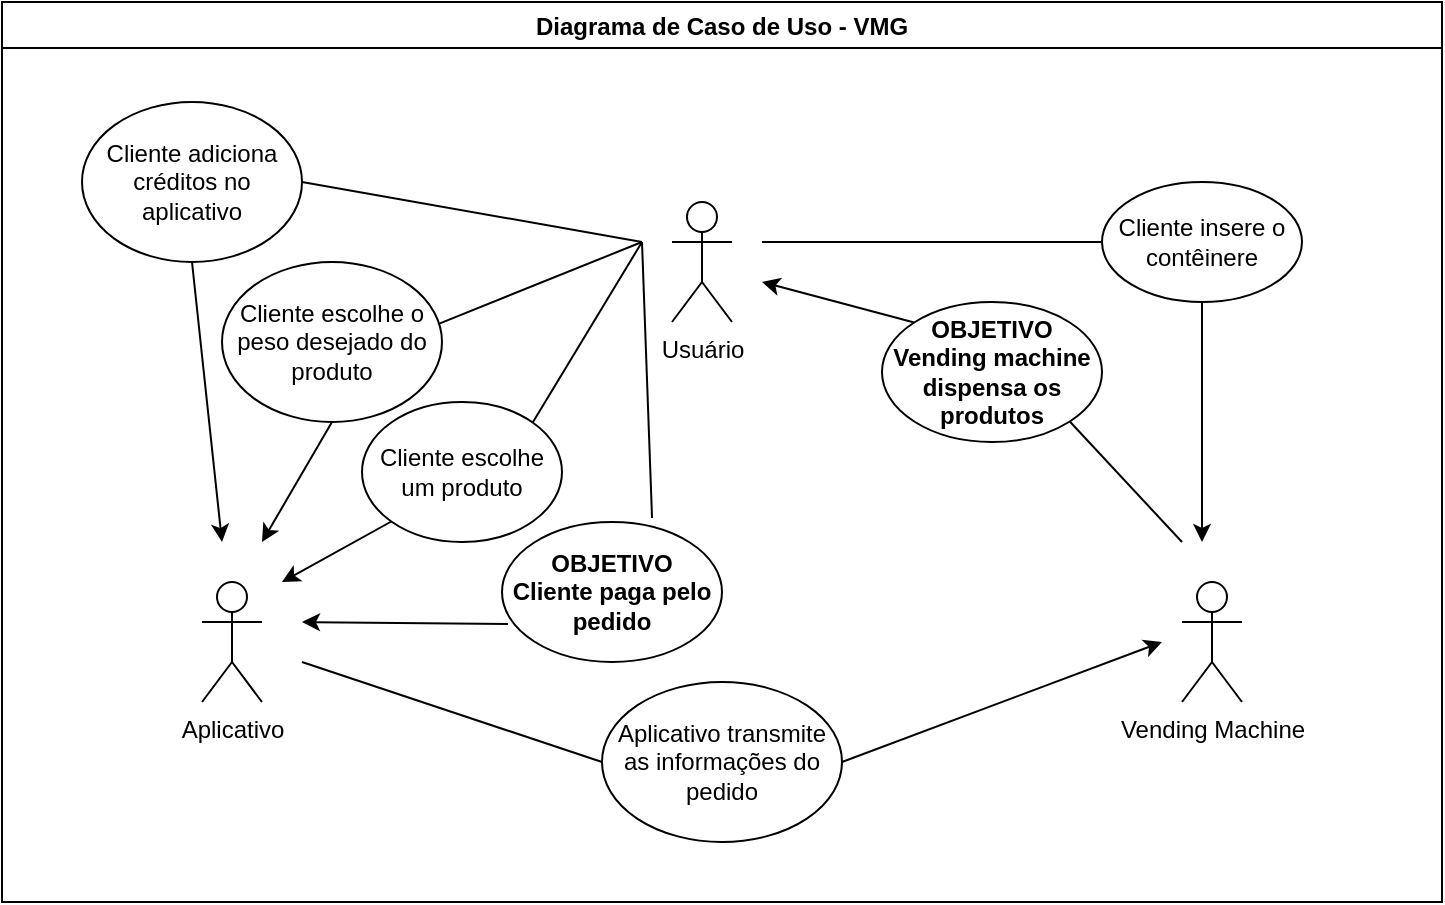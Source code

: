<mxfile version="17.4.2" type="device"><diagram id="5V0sWzAT60UkmeUji1cu" name="Page-1"><mxGraphModel dx="1102" dy="1615" grid="1" gridSize="10" guides="1" tooltips="1" connect="1" arrows="1" fold="1" page="1" pageScale="1" pageWidth="700" pageHeight="750" background="#ffffff" math="0" shadow="0"><root><mxCell id="0"/><mxCell id="1" parent="0"/><mxCell id="yiroBoqbVVxuQGk2BWmE-1" value="Usuário" style="shape=umlActor;verticalLabelPosition=bottom;verticalAlign=top;html=1;outlineConnect=0;" vertex="1" parent="1"><mxGeometry x="335" y="70" width="30" height="60" as="geometry"/></mxCell><mxCell id="yiroBoqbVVxuQGk2BWmE-2" value="Vending Machine" style="shape=umlActor;verticalLabelPosition=bottom;verticalAlign=top;html=1;outlineConnect=0;" vertex="1" parent="1"><mxGeometry x="590" y="260" width="30" height="60" as="geometry"/></mxCell><mxCell id="yiroBoqbVVxuQGk2BWmE-3" value="Aplicativo" style="shape=umlActor;verticalLabelPosition=bottom;verticalAlign=top;html=1;outlineConnect=0;" vertex="1" parent="1"><mxGeometry x="100" y="260" width="30" height="60" as="geometry"/></mxCell><mxCell id="yiroBoqbVVxuQGk2BWmE-4" value="Cliente escolhe um produto" style="ellipse;whiteSpace=wrap;html=1;" vertex="1" parent="1"><mxGeometry x="180" y="170" width="100" height="70" as="geometry"/></mxCell><mxCell id="yiroBoqbVVxuQGk2BWmE-5" value="" style="endArrow=none;html=1;rounded=0;exitX=1;exitY=0;exitDx=0;exitDy=0;" edge="1" parent="1" source="yiroBoqbVVxuQGk2BWmE-4"><mxGeometry width="50" height="50" relative="1" as="geometry"><mxPoint x="410" y="410" as="sourcePoint"/><mxPoint x="320" y="90" as="targetPoint"/></mxGeometry></mxCell><mxCell id="yiroBoqbVVxuQGk2BWmE-6" value="" style="endArrow=classic;html=1;rounded=0;exitX=0;exitY=1;exitDx=0;exitDy=0;" edge="1" parent="1" source="yiroBoqbVVxuQGk2BWmE-4"><mxGeometry width="50" height="50" relative="1" as="geometry"><mxPoint x="410" y="410" as="sourcePoint"/><mxPoint x="140" y="260" as="targetPoint"/></mxGeometry></mxCell><mxCell id="yiroBoqbVVxuQGk2BWmE-7" value="Cliente escolhe o peso desejado do produto" style="ellipse;whiteSpace=wrap;html=1;" vertex="1" parent="1"><mxGeometry x="110" y="100" width="110" height="80" as="geometry"/></mxCell><mxCell id="yiroBoqbVVxuQGk2BWmE-8" value="" style="endArrow=none;html=1;rounded=0;exitX=0.982;exitY=0.388;exitDx=0;exitDy=0;exitPerimeter=0;" edge="1" parent="1" source="yiroBoqbVVxuQGk2BWmE-7"><mxGeometry width="50" height="50" relative="1" as="geometry"><mxPoint x="340" y="340" as="sourcePoint"/><mxPoint x="320" y="90" as="targetPoint"/></mxGeometry></mxCell><mxCell id="yiroBoqbVVxuQGk2BWmE-9" value="" style="endArrow=classic;html=1;rounded=0;exitX=0.5;exitY=1;exitDx=0;exitDy=0;" edge="1" parent="1" source="yiroBoqbVVxuQGk2BWmE-7"><mxGeometry width="50" height="50" relative="1" as="geometry"><mxPoint x="340" y="340" as="sourcePoint"/><mxPoint x="130" y="240" as="targetPoint"/></mxGeometry></mxCell><mxCell id="yiroBoqbVVxuQGk2BWmE-10" value="&lt;b&gt;OBJETIVO&lt;br&gt;Cliente paga pelo pedido&lt;/b&gt;" style="ellipse;whiteSpace=wrap;html=1;" vertex="1" parent="1"><mxGeometry x="250" y="230" width="110" height="70" as="geometry"/></mxCell><mxCell id="yiroBoqbVVxuQGk2BWmE-12" value="" style="endArrow=none;html=1;rounded=0;exitX=0.682;exitY=-0.029;exitDx=0;exitDy=0;exitPerimeter=0;" edge="1" parent="1" source="yiroBoqbVVxuQGk2BWmE-10"><mxGeometry width="50" height="50" relative="1" as="geometry"><mxPoint x="265.355" y="170.251" as="sourcePoint"/><mxPoint x="320" y="90" as="targetPoint"/></mxGeometry></mxCell><mxCell id="yiroBoqbVVxuQGk2BWmE-13" value="" style="endArrow=classic;html=1;rounded=0;exitX=0.027;exitY=0.729;exitDx=0;exitDy=0;exitPerimeter=0;" edge="1" parent="1" source="yiroBoqbVVxuQGk2BWmE-10"><mxGeometry width="50" height="50" relative="1" as="geometry"><mxPoint x="194.645" y="219.749" as="sourcePoint"/><mxPoint x="150" y="280" as="targetPoint"/></mxGeometry></mxCell><mxCell id="yiroBoqbVVxuQGk2BWmE-14" value="Cliente insere o contêinere" style="ellipse;whiteSpace=wrap;html=1;" vertex="1" parent="1"><mxGeometry x="550" y="60" width="100" height="60" as="geometry"/></mxCell><mxCell id="yiroBoqbVVxuQGk2BWmE-15" value="" style="endArrow=none;html=1;rounded=0;exitX=0;exitY=0.5;exitDx=0;exitDy=0;" edge="1" parent="1" source="yiroBoqbVVxuQGk2BWmE-14"><mxGeometry width="50" height="50" relative="1" as="geometry"><mxPoint x="265.355" y="170.251" as="sourcePoint"/><mxPoint x="380" y="90" as="targetPoint"/></mxGeometry></mxCell><mxCell id="yiroBoqbVVxuQGk2BWmE-16" value="" style="endArrow=classic;html=1;rounded=0;exitX=0.5;exitY=1;exitDx=0;exitDy=0;" edge="1" parent="1" source="yiroBoqbVVxuQGk2BWmE-14"><mxGeometry width="50" height="50" relative="1" as="geometry"><mxPoint x="500" y="191.03" as="sourcePoint"/><mxPoint x="600" y="240" as="targetPoint"/></mxGeometry></mxCell><mxCell id="yiroBoqbVVxuQGk2BWmE-17" value="&lt;b&gt;OBJETIVO&lt;br&gt;Vending machine dispensa os produtos&lt;/b&gt;" style="ellipse;whiteSpace=wrap;html=1;" vertex="1" parent="1"><mxGeometry x="440" y="120" width="110" height="70" as="geometry"/></mxCell><mxCell id="yiroBoqbVVxuQGk2BWmE-18" value="" style="endArrow=none;html=1;rounded=0;entryX=1;entryY=1;entryDx=0;entryDy=0;" edge="1" parent="1" target="yiroBoqbVVxuQGk2BWmE-17"><mxGeometry width="50" height="50" relative="1" as="geometry"><mxPoint x="590" y="240" as="sourcePoint"/><mxPoint x="390" y="100" as="targetPoint"/></mxGeometry></mxCell><mxCell id="yiroBoqbVVxuQGk2BWmE-19" value="" style="endArrow=classic;html=1;rounded=0;exitX=0;exitY=0;exitDx=0;exitDy=0;" edge="1" parent="1" source="yiroBoqbVVxuQGk2BWmE-17"><mxGeometry width="50" height="50" relative="1" as="geometry"><mxPoint x="610" y="130" as="sourcePoint"/><mxPoint x="380" y="110" as="targetPoint"/></mxGeometry></mxCell><mxCell id="yiroBoqbVVxuQGk2BWmE-20" value="Aplicativo transmite as informações do pedido" style="ellipse;whiteSpace=wrap;html=1;" vertex="1" parent="1"><mxGeometry x="300" y="310" width="120" height="80" as="geometry"/></mxCell><mxCell id="yiroBoqbVVxuQGk2BWmE-21" value="" style="endArrow=none;html=1;rounded=0;exitX=0;exitY=0.5;exitDx=0;exitDy=0;" edge="1" parent="1" source="yiroBoqbVVxuQGk2BWmE-20"><mxGeometry width="50" height="50" relative="1" as="geometry"><mxPoint x="325.02" y="217.97" as="sourcePoint"/><mxPoint x="150" y="300" as="targetPoint"/></mxGeometry></mxCell><mxCell id="yiroBoqbVVxuQGk2BWmE-22" value="" style="endArrow=classic;html=1;rounded=0;exitX=1;exitY=0.5;exitDx=0;exitDy=0;" edge="1" parent="1" source="yiroBoqbVVxuQGk2BWmE-20"><mxGeometry width="50" height="50" relative="1" as="geometry"><mxPoint x="252.97" y="271.03" as="sourcePoint"/><mxPoint x="580" y="290" as="targetPoint"/></mxGeometry></mxCell><mxCell id="yiroBoqbVVxuQGk2BWmE-23" value="Cliente adiciona créditos no aplicativo" style="ellipse;whiteSpace=wrap;html=1;" vertex="1" parent="1"><mxGeometry x="40" y="20" width="110" height="80" as="geometry"/></mxCell><mxCell id="yiroBoqbVVxuQGk2BWmE-24" value="" style="endArrow=none;html=1;rounded=0;exitX=1;exitY=0.5;exitDx=0;exitDy=0;" edge="1" parent="1" source="yiroBoqbVVxuQGk2BWmE-23"><mxGeometry width="50" height="50" relative="1" as="geometry"><mxPoint x="228.02" y="141.04" as="sourcePoint"/><mxPoint x="320" y="90" as="targetPoint"/></mxGeometry></mxCell><mxCell id="yiroBoqbVVxuQGk2BWmE-25" value="" style="endArrow=classic;html=1;rounded=0;exitX=0.5;exitY=1;exitDx=0;exitDy=0;" edge="1" parent="1" source="yiroBoqbVVxuQGk2BWmE-23"><mxGeometry width="50" height="50" relative="1" as="geometry"><mxPoint x="175" y="190" as="sourcePoint"/><mxPoint x="110" y="240" as="targetPoint"/></mxGeometry></mxCell><mxCell id="yiroBoqbVVxuQGk2BWmE-26" value="Diagrama de Caso de Uso - VMG" style="swimlane;" vertex="1" parent="1"><mxGeometry y="-30" width="720" height="450" as="geometry"/></mxCell></root></mxGraphModel></diagram></mxfile>